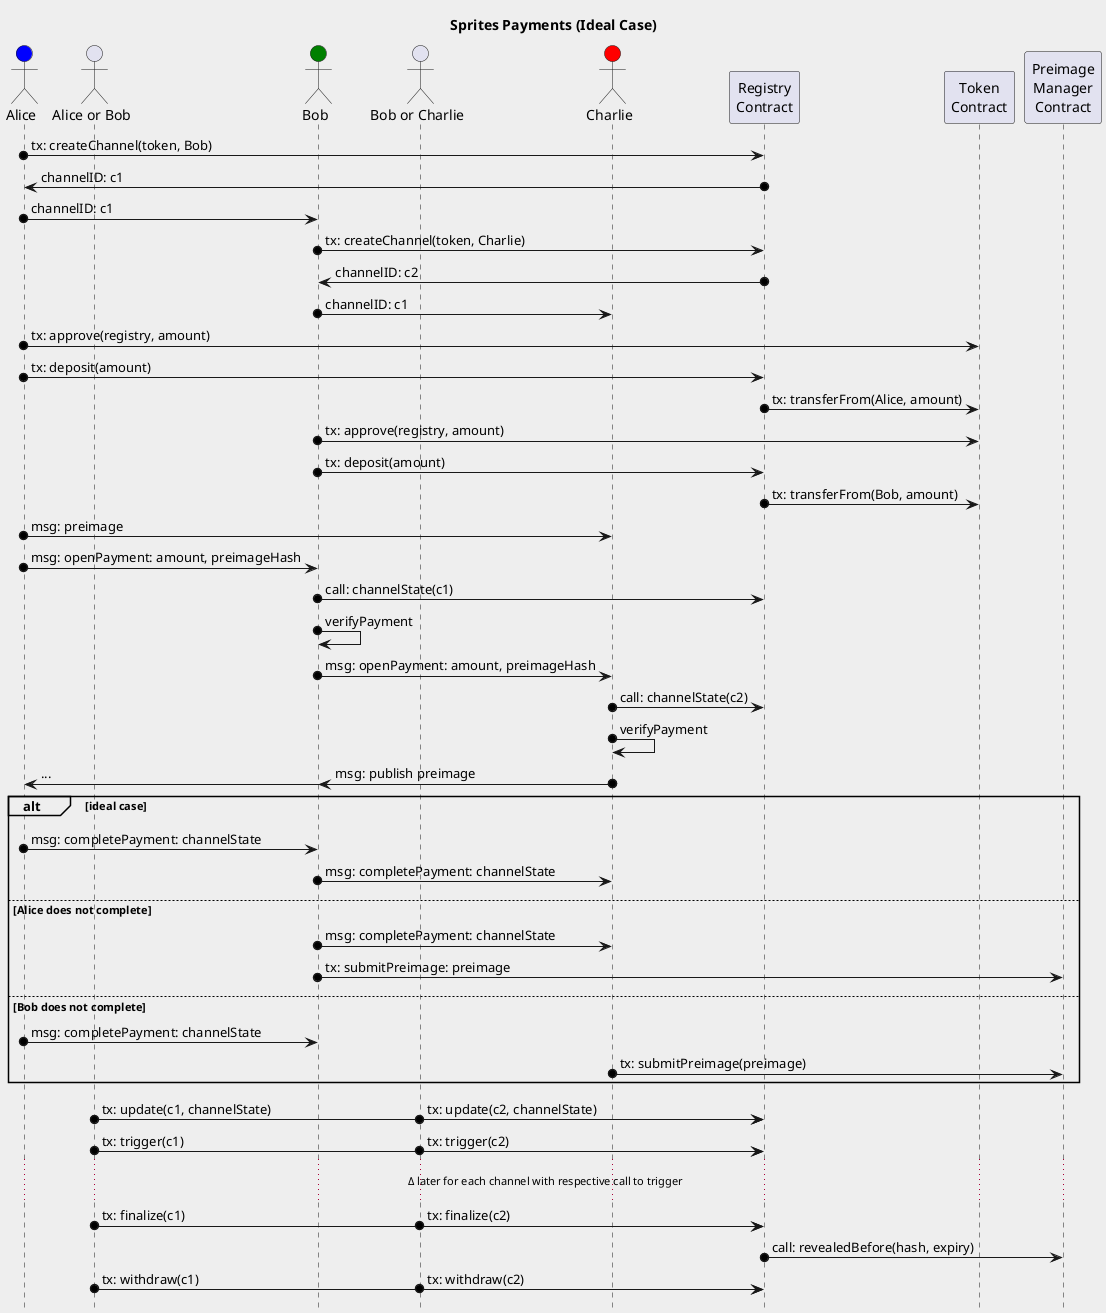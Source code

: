 @startuml
!pragma teoz true

skinparam backgroundColor #EEEEEE
hide footbox
'autonumber "<b>00"
actor Alice #blue
actor c1 as "Alice or Bob"
actor Bob #green
actor c2 as "Bob or Charlie"
actor Charlie #red
participant Registry as "Registry\nContract"
participant Token as "Token\nContract"
participant PM as "Preimage\nManager\nContract"

title : Sprites Payments (Ideal Case)

Alice    o-> Registry: tx: createChannel(token, Bob)
Registry o-> Alice: channelID: c1
Alice    o-> Bob: channelID: c1

Bob      o-> Registry: tx: createChannel(token, Charlie)
Registry o-> Bob: channelID: c2
Bob      o-> Charlie: channelID: c1

Alice    o-> Token: tx: approve(registry, amount)
Alice    o-> Registry: tx: deposit(amount)
Registry o-> Token: tx: transferFrom(Alice, amount)

Bob      o-> Token: tx: approve(registry, amount)
Bob      o-> Registry: tx: deposit(amount)
Registry o-> Token: tx: transferFrom(Bob, amount)

Alice    o-> Charlie: msg: preimage

Alice    o-> Bob: msg: openPayment: amount, preimageHash

Bob      o-> Registry: call: channelState(c1)
Bob      o-> Bob: verifyPayment
Bob      o-> Charlie: msg: openPayment: amount, preimageHash

Charlie  o-> Registry: call: channelState(c2)
Charlie  o-> Charlie: verifyPayment

Bob <-o Charlie: msg: publish preimage
& Alice <-o Charlie: ...

alt ideal case
    Alice   o-> Bob: msg: completePayment: channelState
    Bob     o-> Charlie: msg: completePayment: channelState
else Alice does not complete
    Bob     o-> Charlie: msg: completePayment: channelState
    Bob o-> PM: tx: submitPreimage: preimage
else Bob does not complete
    Alice o-> Bob: msg: completePayment: channelState
    Charlie o-> PM: tx: submitPreimage(preimage)
end

c1 o-> Registry: tx: update(c1, channelState)
& c2 o-> Registry: tx: update(c2, channelState)

c1 o-> Registry: tx: trigger(c1)
& c2 o-> Registry: tx: trigger(c2)

... Δ later for each channel with respective call to trigger...

c1 o-> Registry: tx: finalize(c1)
& c2 o-> Registry: tx: finalize(c2)

Registry o-> PM: call: revealedBefore(hash, expiry)

c1 o-> Registry: tx: withdraw(c1)
& c2 o-> Registry: tx: withdraw(c2)

@enduml
